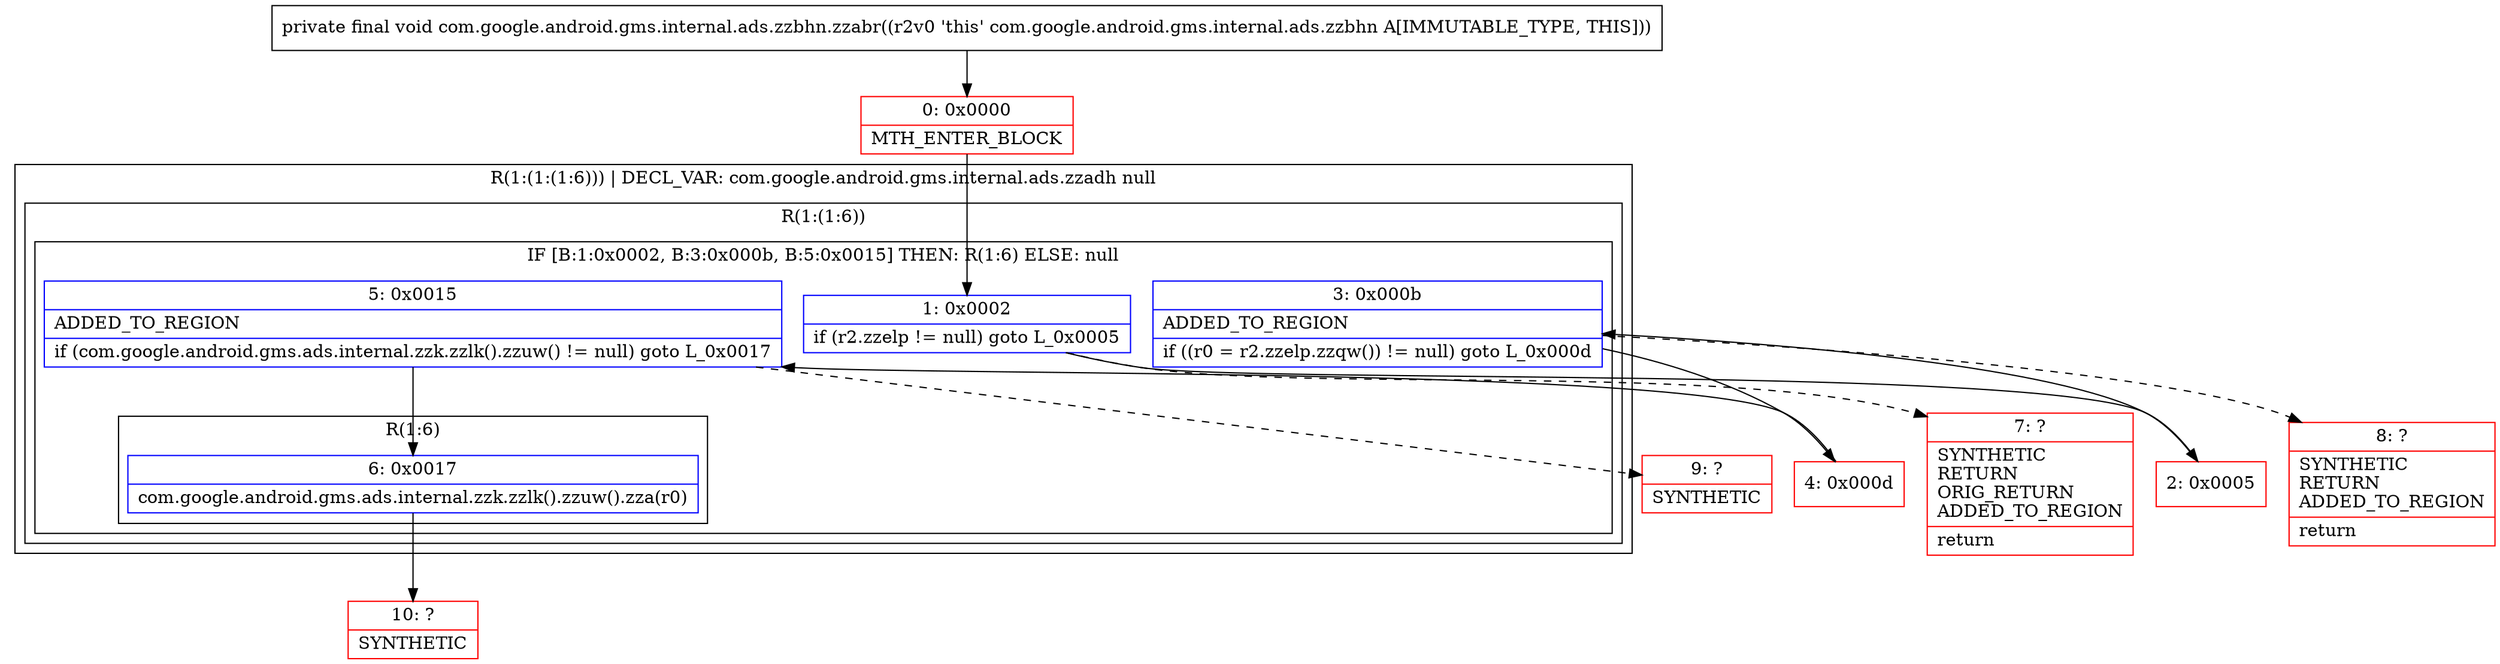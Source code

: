 digraph "CFG forcom.google.android.gms.internal.ads.zzbhn.zzabr()V" {
subgraph cluster_Region_1197354847 {
label = "R(1:(1:(1:6))) | DECL_VAR: com.google.android.gms.internal.ads.zzadh null\l";
node [shape=record,color=blue];
subgraph cluster_Region_507263988 {
label = "R(1:(1:6))";
node [shape=record,color=blue];
subgraph cluster_IfRegion_552151854 {
label = "IF [B:1:0x0002, B:3:0x000b, B:5:0x0015] THEN: R(1:6) ELSE: null";
node [shape=record,color=blue];
Node_1 [shape=record,label="{1\:\ 0x0002|if (r2.zzelp != null) goto L_0x0005\l}"];
Node_3 [shape=record,label="{3\:\ 0x000b|ADDED_TO_REGION\l|if ((r0 = r2.zzelp.zzqw()) != null) goto L_0x000d\l}"];
Node_5 [shape=record,label="{5\:\ 0x0015|ADDED_TO_REGION\l|if (com.google.android.gms.ads.internal.zzk.zzlk().zzuw() != null) goto L_0x0017\l}"];
subgraph cluster_Region_1282266057 {
label = "R(1:6)";
node [shape=record,color=blue];
Node_6 [shape=record,label="{6\:\ 0x0017|com.google.android.gms.ads.internal.zzk.zzlk().zzuw().zza(r0)\l}"];
}
}
}
}
Node_0 [shape=record,color=red,label="{0\:\ 0x0000|MTH_ENTER_BLOCK\l}"];
Node_2 [shape=record,color=red,label="{2\:\ 0x0005}"];
Node_4 [shape=record,color=red,label="{4\:\ 0x000d}"];
Node_7 [shape=record,color=red,label="{7\:\ ?|SYNTHETIC\lRETURN\lORIG_RETURN\lADDED_TO_REGION\l|return\l}"];
Node_8 [shape=record,color=red,label="{8\:\ ?|SYNTHETIC\lRETURN\lADDED_TO_REGION\l|return\l}"];
Node_9 [shape=record,color=red,label="{9\:\ ?|SYNTHETIC\l}"];
Node_10 [shape=record,color=red,label="{10\:\ ?|SYNTHETIC\l}"];
MethodNode[shape=record,label="{private final void com.google.android.gms.internal.ads.zzbhn.zzabr((r2v0 'this' com.google.android.gms.internal.ads.zzbhn A[IMMUTABLE_TYPE, THIS])) }"];
MethodNode -> Node_0;
Node_1 -> Node_2;
Node_1 -> Node_7[style=dashed];
Node_3 -> Node_4;
Node_3 -> Node_8[style=dashed];
Node_5 -> Node_6;
Node_5 -> Node_9[style=dashed];
Node_6 -> Node_10;
Node_0 -> Node_1;
Node_2 -> Node_3;
Node_4 -> Node_5;
}

